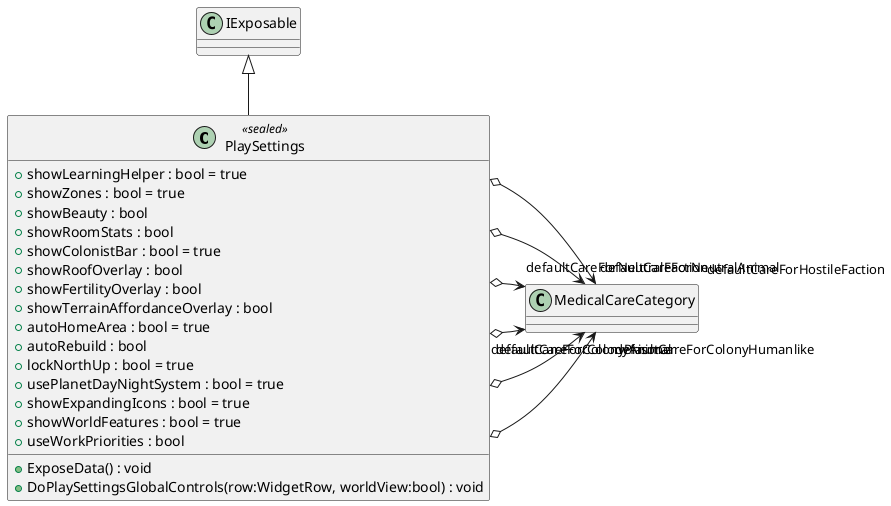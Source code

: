 @startuml
class PlaySettings <<sealed>> {
    + showLearningHelper : bool = true
    + showZones : bool = true
    + showBeauty : bool
    + showRoomStats : bool
    + showColonistBar : bool = true
    + showRoofOverlay : bool
    + showFertilityOverlay : bool
    + showTerrainAffordanceOverlay : bool
    + autoHomeArea : bool = true
    + autoRebuild : bool
    + lockNorthUp : bool = true
    + usePlanetDayNightSystem : bool = true
    + showExpandingIcons : bool = true
    + showWorldFeatures : bool = true
    + useWorkPriorities : bool
    + ExposeData() : void
    + DoPlaySettingsGlobalControls(row:WidgetRow, worldView:bool) : void
}
IExposable <|-- PlaySettings
PlaySettings o-> "defaultCareForColonyHumanlike" MedicalCareCategory
PlaySettings o-> "defaultCareForColonyAnimal" MedicalCareCategory
PlaySettings o-> "defaultCareForColonyPrisoner" MedicalCareCategory
PlaySettings o-> "defaultCareForNeutralFaction" MedicalCareCategory
PlaySettings o-> "defaultCareForNeutralAnimal" MedicalCareCategory
PlaySettings o-> "defaultCareForHostileFaction" MedicalCareCategory
@enduml
